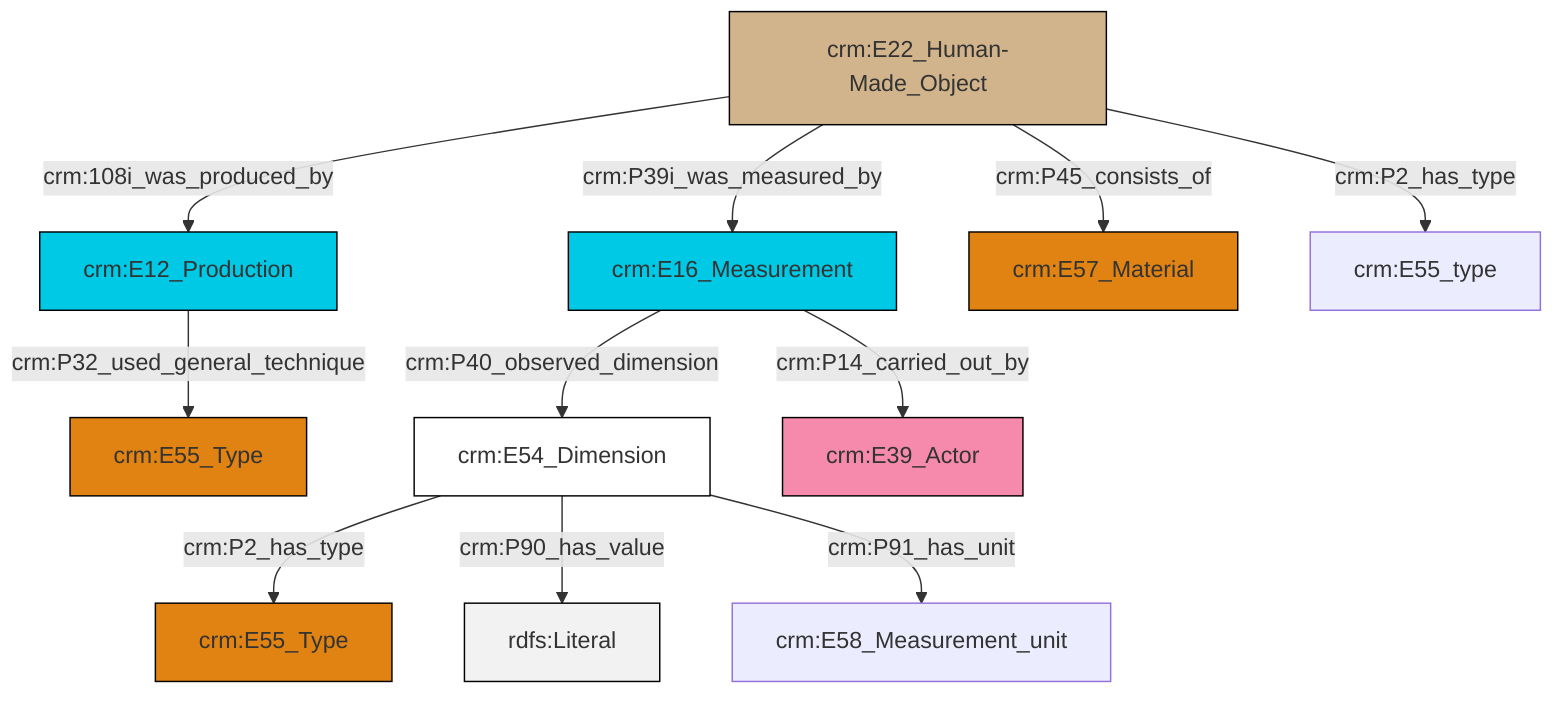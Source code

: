 graph TD
classDef Literal fill:#f2f2f2,stroke:#000000;
classDef CRM_Entity fill:#FFFFFF,stroke:#000000;
classDef Temporal_Entity fill:#00C9E6, stroke:#000000;
classDef Type fill:#E18312, stroke:#000000;
classDef Time-Span fill:#2C9C91, stroke:#000000;
classDef Appellation fill:#FFEB7F, stroke:#000000;
classDef Place fill:#008836, stroke:#000000;
classDef Persistent_Item fill:#B266B2, stroke:#000000;
classDef Conceptual_Object fill:#FFD700, stroke:#000000;
classDef Physical_Thing fill:#D2B48C, stroke:#000000;
classDef Actor fill:#f58aad, stroke:#000000;
classDef PC_Classes fill:#4ce600, stroke:#000000;
classDef Multi fill:#cccccc,stroke:#000000;

0["crm:E22_Human-Made_Object"]:::Physical_Thing -->|crm:108i_was_produced_by| 1["crm:E12_Production"]:::Temporal_Entity
5["crm:E54_Dimension"]:::CRM_Entity -->|crm:P2_has_type| 6["crm:E55_Type"]:::Type
9["crm:E16_Measurement"]:::Temporal_Entity -->|crm:P40_observed_dimension| 5["crm:E54_Dimension"]:::CRM_Entity
0["crm:E22_Human-Made_Object"]:::Physical_Thing -->|crm:P39i_was_measured_by| 9["crm:E16_Measurement"]:::Temporal_Entity
0["crm:E22_Human-Made_Object"]:::Physical_Thing -->|crm:P45_consists_of| 10["crm:E57_Material"]:::Type
5["crm:E54_Dimension"]:::CRM_Entity -->|crm:P90_has_value| 18[rdfs:Literal]:::Literal
9["crm:E16_Measurement"]:::Temporal_Entity -->|crm:P14_carried_out_by| 19["crm:E39_Actor"]:::Actor
1["crm:E12_Production"]:::Temporal_Entity -->|crm:P32_used_general_technique| 7["crm:E55_Type"]:::Type
0["crm:E22_Human-Made_Object"]:::Physical_Thing -->|crm:P2_has_type| 16["crm:E55_type"]:::Default
5["crm:E54_Dimension"]:::CRM_Entity -->|crm:P91_has_unit| 2["crm:E58_Measurement_unit"]:::Default